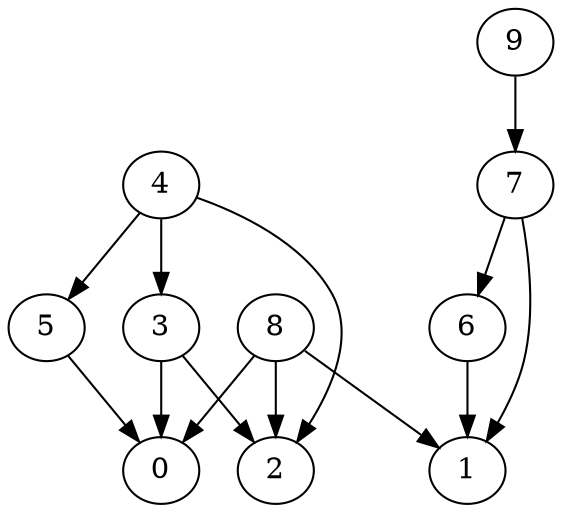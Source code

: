 digraph G {
  graph [splines=true overlap=false]
  node  [shape=ellipse, width=0.3, height=0.3]
  0 [label="0"];
  1 [label="1"];
  2 [label="2"];
  3 [label="3"];
  4 [label="4"];
  5 [label="5"];
  6 [label="6"];
  7 [label="7"];
  8 [label="8"];
  9 [label="9"];
  3 -> 0;
  3 -> 2;
  4 -> 2;
  4 -> 3;
  4 -> 5;
  5 -> 0;
  6 -> 1;
  7 -> 1;
  7 -> 6;
  8 -> 0;
  8 -> 1;
  8 -> 2;
  9 -> 7;
}
